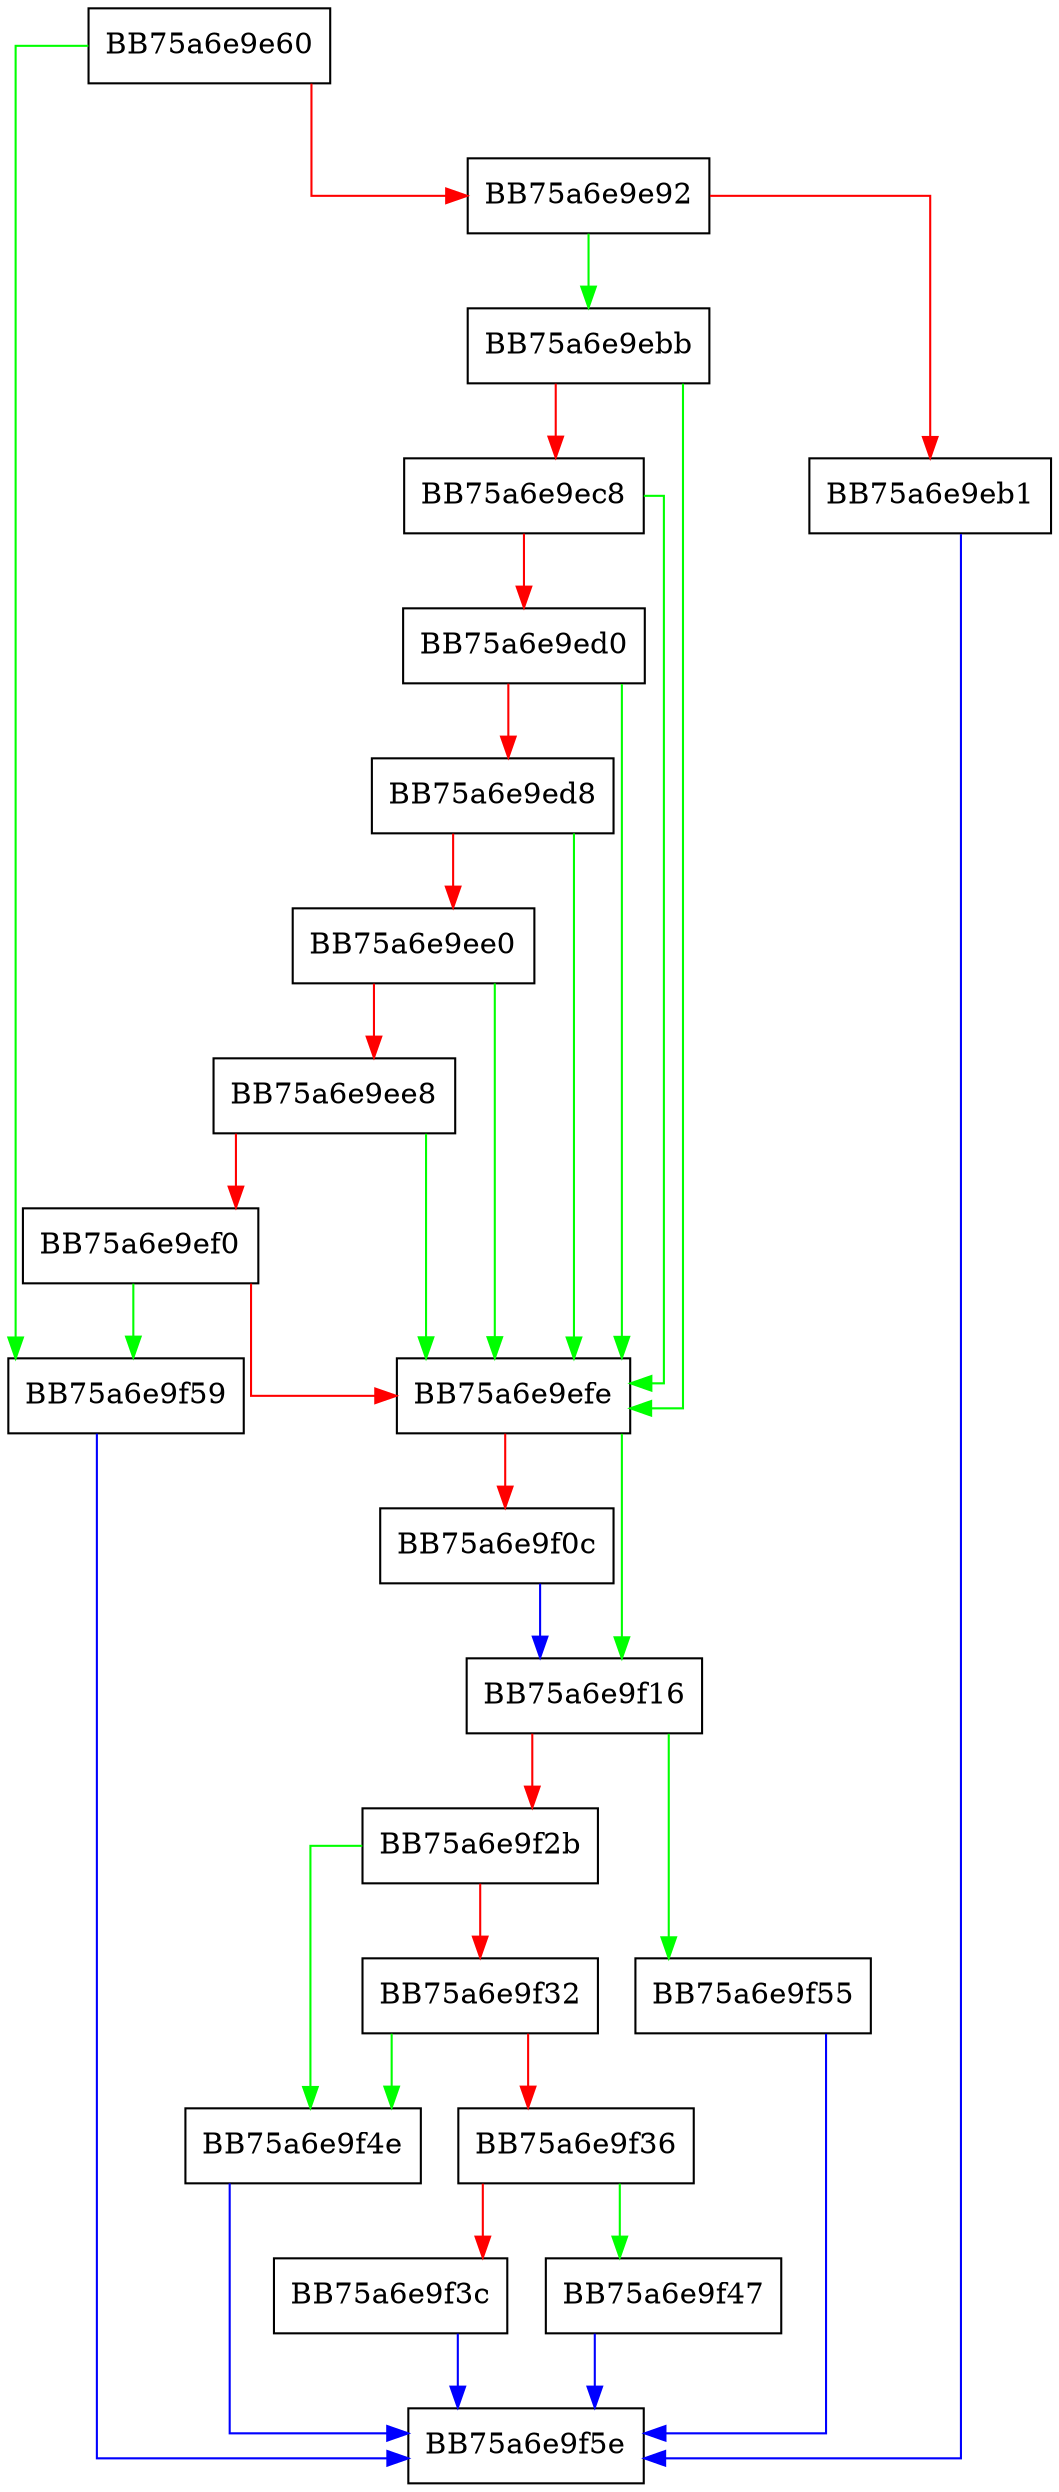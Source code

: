 digraph W6_ReadFIB {
  node [shape="box"];
  graph [splines=ortho];
  BB75a6e9e60 -> BB75a6e9f59 [color="green"];
  BB75a6e9e60 -> BB75a6e9e92 [color="red"];
  BB75a6e9e92 -> BB75a6e9ebb [color="green"];
  BB75a6e9e92 -> BB75a6e9eb1 [color="red"];
  BB75a6e9eb1 -> BB75a6e9f5e [color="blue"];
  BB75a6e9ebb -> BB75a6e9efe [color="green"];
  BB75a6e9ebb -> BB75a6e9ec8 [color="red"];
  BB75a6e9ec8 -> BB75a6e9efe [color="green"];
  BB75a6e9ec8 -> BB75a6e9ed0 [color="red"];
  BB75a6e9ed0 -> BB75a6e9efe [color="green"];
  BB75a6e9ed0 -> BB75a6e9ed8 [color="red"];
  BB75a6e9ed8 -> BB75a6e9efe [color="green"];
  BB75a6e9ed8 -> BB75a6e9ee0 [color="red"];
  BB75a6e9ee0 -> BB75a6e9efe [color="green"];
  BB75a6e9ee0 -> BB75a6e9ee8 [color="red"];
  BB75a6e9ee8 -> BB75a6e9efe [color="green"];
  BB75a6e9ee8 -> BB75a6e9ef0 [color="red"];
  BB75a6e9ef0 -> BB75a6e9f59 [color="green"];
  BB75a6e9ef0 -> BB75a6e9efe [color="red"];
  BB75a6e9efe -> BB75a6e9f16 [color="green"];
  BB75a6e9efe -> BB75a6e9f0c [color="red"];
  BB75a6e9f0c -> BB75a6e9f16 [color="blue"];
  BB75a6e9f16 -> BB75a6e9f55 [color="green"];
  BB75a6e9f16 -> BB75a6e9f2b [color="red"];
  BB75a6e9f2b -> BB75a6e9f4e [color="green"];
  BB75a6e9f2b -> BB75a6e9f32 [color="red"];
  BB75a6e9f32 -> BB75a6e9f4e [color="green"];
  BB75a6e9f32 -> BB75a6e9f36 [color="red"];
  BB75a6e9f36 -> BB75a6e9f47 [color="green"];
  BB75a6e9f36 -> BB75a6e9f3c [color="red"];
  BB75a6e9f3c -> BB75a6e9f5e [color="blue"];
  BB75a6e9f47 -> BB75a6e9f5e [color="blue"];
  BB75a6e9f4e -> BB75a6e9f5e [color="blue"];
  BB75a6e9f55 -> BB75a6e9f5e [color="blue"];
  BB75a6e9f59 -> BB75a6e9f5e [color="blue"];
}